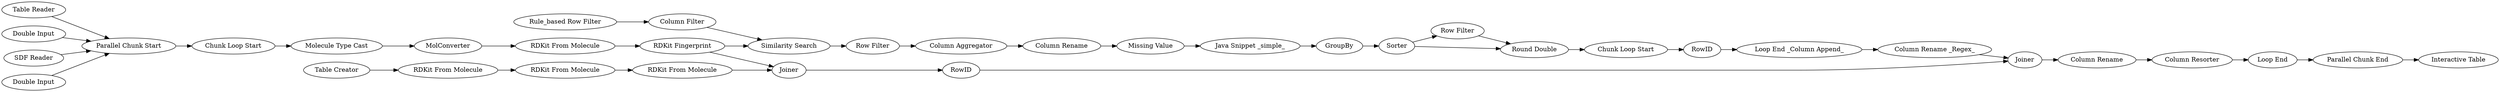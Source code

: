digraph {
	1149 -> 1150
	1143 -> 1099
	619 -> 1172
	1133 -> 1132
	1179 -> 619
	1166 -> 1148
	1172 -> 1164
	861 -> 1099
	1185 -> 1160
	1132 -> 1118
	1090 -> 830
	1112 -> 1103
	1211 -> 1099
	1187 -> 831
	816 -> 1135
	830 -> 828
	1119 -> 822
	618 -> 1119
	1103 -> 1212
	1094 -> 1112
	1141 -> 1118
	1099 -> 1167
	1142 -> 1094
	1150 -> 1135
	862 -> 1099
	816 -> 1179
	1148 -> 1149
	1134 -> 1133
	1167 -> 1090
	1171 -> 618
	1164 -> 1185
	1160 -> 1171
	828 -> 816
	822 -> 1110
	1118 -> 1142
	831 -> 1179
	618 -> 822
	1110 -> 1134
	1135 -> 1141
	1164 [label="Column Rename"]
	1179 [label="Similarity Search"]
	1134 [label=RowID]
	1099 [label="Parallel Chunk Start"]
	1143 [label="Table Reader"]
	1149 [label="RDKit From Molecule"]
	816 [label="RDKit Fingerprint"]
	1150 [label="RDKit From Molecule"]
	619 [label="Row Filter"]
	1119 [label="Row Filter"]
	1142 [label="Column Rename"]
	1166 [label="Table Creator"]
	1141 [label=RowID]
	862 [label="Double Input"]
	831 [label="Column Filter"]
	1094 [label="Column Resorter"]
	1103 [label="Parallel Chunk End"]
	830 [label=MolConverter]
	618 [label=Sorter]
	1090 [label="Molecule Type Cast"]
	1112 [label="Loop End"]
	822 [label="Round Double"]
	1185 [label="Missing Value"]
	861 [label="Double Input"]
	1118 [label=Joiner]
	1172 [label="Column Aggregator"]
	1167 [label="Chunk Loop Start"]
	1132 [label="Column Rename _Regex_"]
	1211 [label="SDF Reader"]
	1135 [label=Joiner]
	1148 [label="RDKit From Molecule"]
	1133 [label="Loop End _Column Append_"]
	1187 [label="Rule_based Row Filter"]
	828 [label="RDKit From Molecule"]
	1171 [label=GroupBy]
	1160 [label="Java Snippet _simple_"]
	1212 [label="Interactive Table"]
	1110 [label="Chunk Loop Start"]
	rankdir=LR
}
